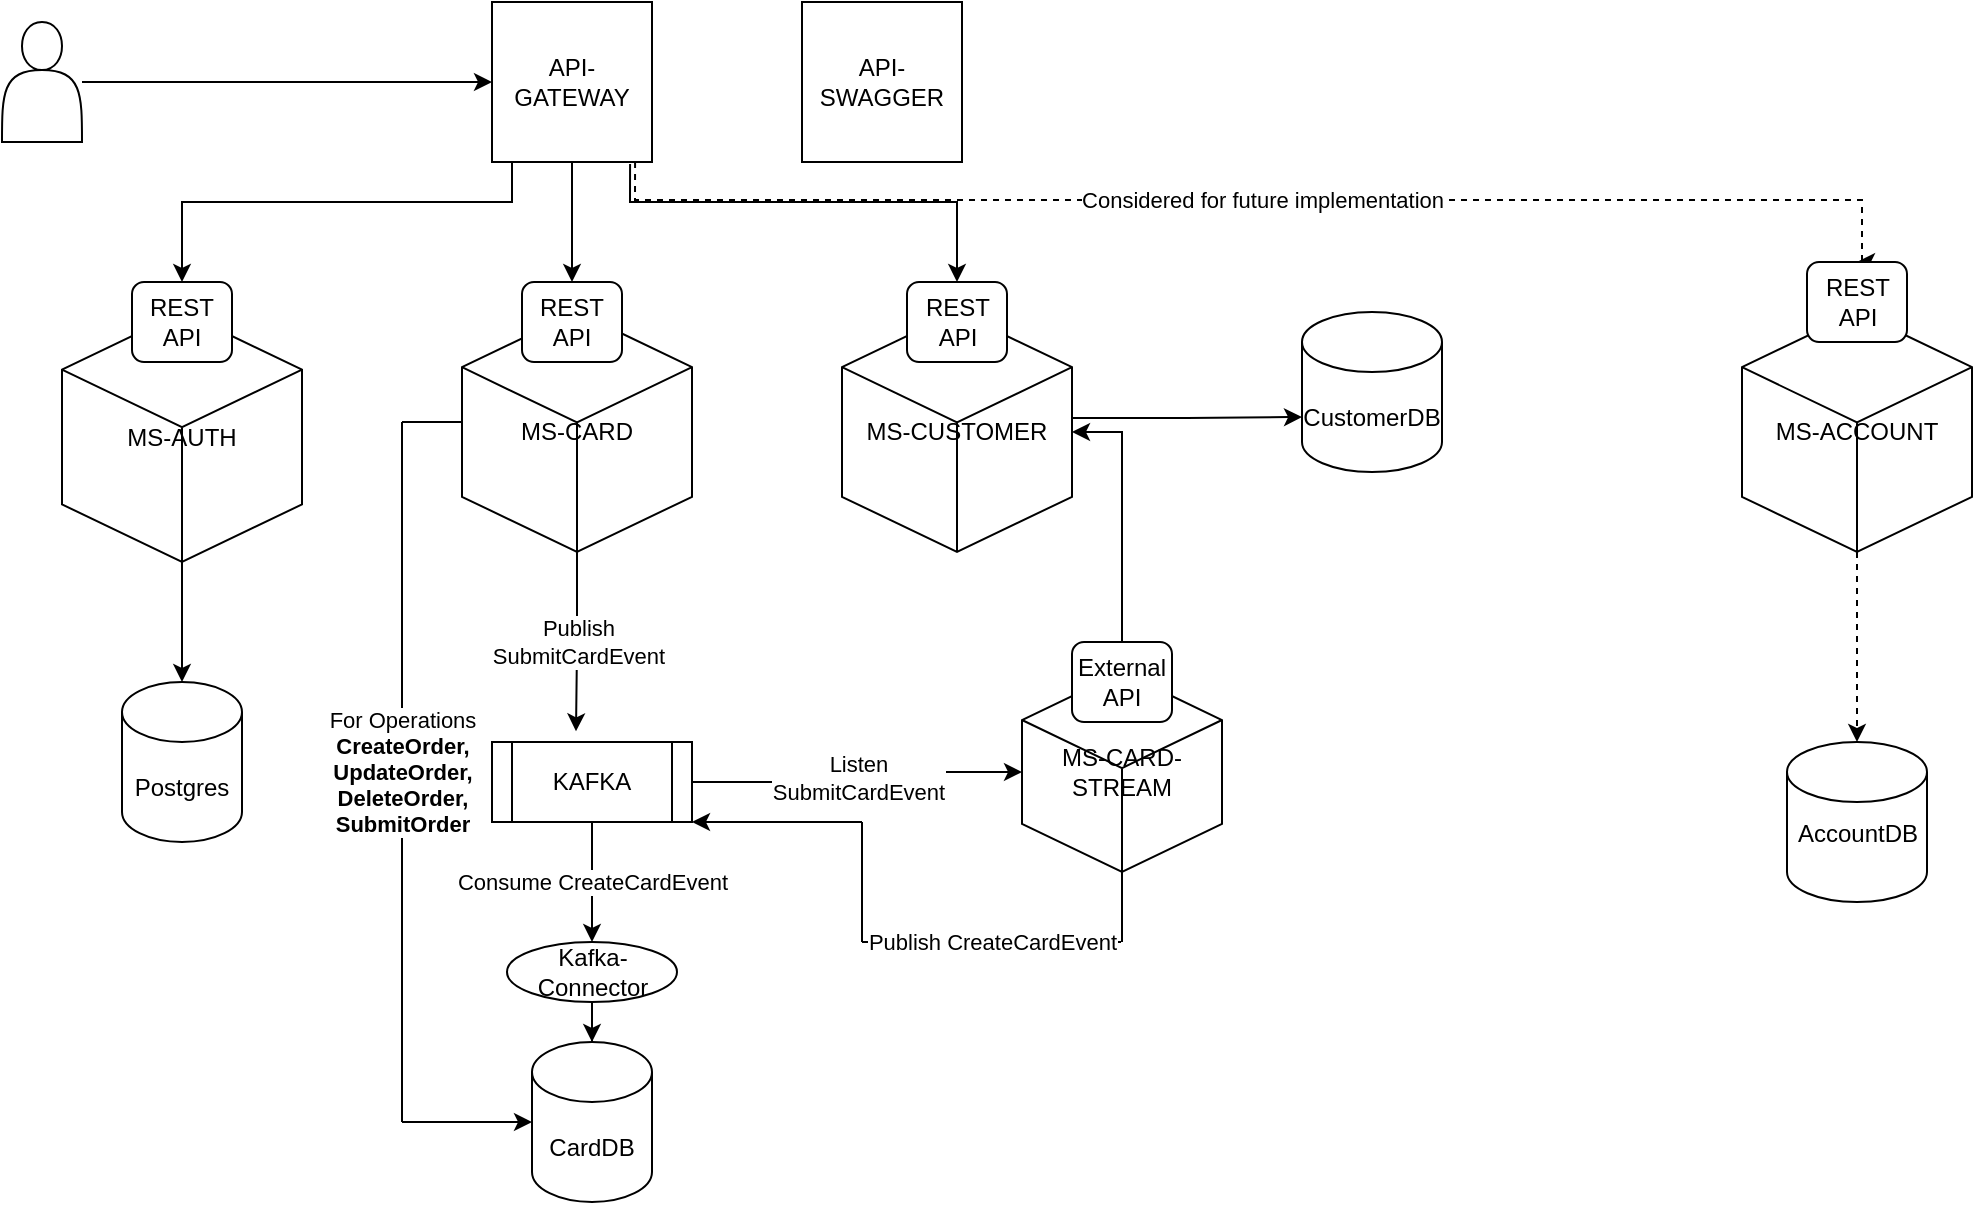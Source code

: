 <mxfile version="14.9.8" type="device"><diagram id="2XwgEFYf1Q1iWJ9xhkD3" name="Page-1"><mxGraphModel dx="1422" dy="910" grid="1" gridSize="10" guides="1" tooltips="1" connect="1" arrows="1" fold="1" page="1" pageScale="1" pageWidth="850" pageHeight="1100" math="0" shadow="0"><root><mxCell id="0"/><mxCell id="1" parent="0"/><mxCell id="sUmuk_wwj1PrFT1H8FIt-4" style="edgeStyle=orthogonalEdgeStyle;rounded=0;orthogonalLoop=1;jettySize=auto;html=1;" parent="1" source="sUmuk_wwj1PrFT1H8FIt-2" target="sUmuk_wwj1PrFT1H8FIt-3" edge="1"><mxGeometry relative="1" as="geometry"/></mxCell><mxCell id="sUmuk_wwj1PrFT1H8FIt-2" value="" style="shape=actor;whiteSpace=wrap;html=1;" parent="1" vertex="1"><mxGeometry x="110" y="10" width="40" height="60" as="geometry"/></mxCell><mxCell id="sUmuk_wwj1PrFT1H8FIt-21" style="edgeStyle=orthogonalEdgeStyle;rounded=0;orthogonalLoop=1;jettySize=auto;html=1;entryX=0.5;entryY=0;entryDx=0;entryDy=0;" parent="1" source="sUmuk_wwj1PrFT1H8FIt-3" target="sUmuk_wwj1PrFT1H8FIt-19" edge="1"><mxGeometry relative="1" as="geometry"/></mxCell><mxCell id="sUmuk_wwj1PrFT1H8FIt-3" value="API-GATEWAY" style="whiteSpace=wrap;html=1;aspect=fixed;" parent="1" vertex="1"><mxGeometry x="355" width="80" height="80" as="geometry"/></mxCell><mxCell id="sUmuk_wwj1PrFT1H8FIt-7" value="CardDB" style="shape=cylinder3;whiteSpace=wrap;html=1;boundedLbl=1;backgroundOutline=1;size=15;" parent="1" vertex="1"><mxGeometry x="375" y="520" width="60" height="80" as="geometry"/></mxCell><mxCell id="sUmuk_wwj1PrFT1H8FIt-11" style="edgeStyle=orthogonalEdgeStyle;rounded=0;orthogonalLoop=1;jettySize=auto;html=1;entryX=0.5;entryY=0;entryDx=0;entryDy=0;exitX=0.25;exitY=1;exitDx=0;exitDy=0;" parent="1" source="sUmuk_wwj1PrFT1H8FIt-3" target="sUmuk_wwj1PrFT1H8FIt-23" edge="1"><mxGeometry relative="1" as="geometry"><mxPoint x="345" y="60" as="sourcePoint"/><mxPoint x="195" y="150" as="targetPoint"/><Array as="points"><mxPoint x="365" y="100"/><mxPoint x="200" y="100"/></Array></mxGeometry></mxCell><mxCell id="sUmuk_wwj1PrFT1H8FIt-37" value="Publish&lt;br&gt;SubmitCardEvent" style="edgeStyle=orthogonalEdgeStyle;rounded=0;orthogonalLoop=1;jettySize=auto;html=1;entryX=0.42;entryY=-0.133;entryDx=0;entryDy=0;entryPerimeter=0;" parent="1" source="sUmuk_wwj1PrFT1H8FIt-12" target="sUmuk_wwj1PrFT1H8FIt-22" edge="1"><mxGeometry relative="1" as="geometry"/></mxCell><mxCell id="sUmuk_wwj1PrFT1H8FIt-12" value="MS-CARD" style="whiteSpace=wrap;html=1;shape=mxgraph.basic.isocube;isoAngle=15;" parent="1" vertex="1"><mxGeometry x="340" y="155" width="115" height="120" as="geometry"/></mxCell><mxCell id="sUmuk_wwj1PrFT1H8FIt-29" style="edgeStyle=orthogonalEdgeStyle;rounded=0;orthogonalLoop=1;jettySize=auto;html=1;entryX=0.5;entryY=0;entryDx=0;entryDy=0;entryPerimeter=0;" parent="1" source="sUmuk_wwj1PrFT1H8FIt-17" target="sUmuk_wwj1PrFT1H8FIt-28" edge="1"><mxGeometry relative="1" as="geometry"/></mxCell><mxCell id="sUmuk_wwj1PrFT1H8FIt-17" value="MS-AUTH" style="whiteSpace=wrap;html=1;shape=mxgraph.basic.isocube;isoAngle=15;" parent="1" vertex="1"><mxGeometry x="140" y="155" width="120" height="125" as="geometry"/></mxCell><mxCell id="sUmuk_wwj1PrFT1H8FIt-19" value="REST API" style="rounded=1;whiteSpace=wrap;html=1;" parent="1" vertex="1"><mxGeometry x="370" y="140" width="50" height="40" as="geometry"/></mxCell><mxCell id="U4PsyGeb0vJa3nz9YaK6-2" style="edgeStyle=orthogonalEdgeStyle;rounded=0;orthogonalLoop=1;jettySize=auto;html=1;entryX=0;entryY=0;entryDx=0;entryDy=52.5;entryPerimeter=0;exitX=0.991;exitY=0.442;exitDx=0;exitDy=0;exitPerimeter=0;" edge="1" parent="1" source="sUmuk_wwj1PrFT1H8FIt-20" target="U4PsyGeb0vJa3nz9YaK6-1"><mxGeometry relative="1" as="geometry"/></mxCell><mxCell id="sUmuk_wwj1PrFT1H8FIt-20" value="MS-CUSTOMER" style="whiteSpace=wrap;html=1;shape=mxgraph.basic.isocube;isoAngle=15;" parent="1" vertex="1"><mxGeometry x="530" y="155" width="115" height="120" as="geometry"/></mxCell><mxCell id="sUmuk_wwj1PrFT1H8FIt-39" value="Listen&lt;br&gt;SubmitCardEvent" style="edgeStyle=orthogonalEdgeStyle;rounded=0;orthogonalLoop=1;jettySize=auto;html=1;entryX=0;entryY=0.5;entryDx=0;entryDy=0;entryPerimeter=0;" parent="1" source="sUmuk_wwj1PrFT1H8FIt-22" target="sUmuk_wwj1PrFT1H8FIt-38" edge="1"><mxGeometry relative="1" as="geometry"/></mxCell><mxCell id="sUmuk_wwj1PrFT1H8FIt-53" value="Consume CreateCardEvent" style="edgeStyle=orthogonalEdgeStyle;rounded=0;orthogonalLoop=1;jettySize=auto;html=1;entryX=0.5;entryY=0;entryDx=0;entryDy=0;" parent="1" source="sUmuk_wwj1PrFT1H8FIt-22" target="sUmuk_wwj1PrFT1H8FIt-52" edge="1"><mxGeometry relative="1" as="geometry"/></mxCell><mxCell id="sUmuk_wwj1PrFT1H8FIt-22" value="KAFKA" style="shape=process;whiteSpace=wrap;html=1;backgroundOutline=1;" parent="1" vertex="1"><mxGeometry x="355" y="370" width="100" height="40" as="geometry"/></mxCell><mxCell id="sUmuk_wwj1PrFT1H8FIt-23" value="REST API" style="rounded=1;whiteSpace=wrap;html=1;" parent="1" vertex="1"><mxGeometry x="175" y="140" width="50" height="40" as="geometry"/></mxCell><mxCell id="sUmuk_wwj1PrFT1H8FIt-24" value="REST API" style="rounded=1;whiteSpace=wrap;html=1;" parent="1" vertex="1"><mxGeometry x="562.5" y="140" width="50" height="40" as="geometry"/></mxCell><mxCell id="sUmuk_wwj1PrFT1H8FIt-26" style="edgeStyle=orthogonalEdgeStyle;rounded=0;orthogonalLoop=1;jettySize=auto;html=1;entryX=0.5;entryY=0;entryDx=0;entryDy=0;exitX=0.863;exitY=1.013;exitDx=0;exitDy=0;exitPerimeter=0;" parent="1" source="sUmuk_wwj1PrFT1H8FIt-3" target="sUmuk_wwj1PrFT1H8FIt-24" edge="1"><mxGeometry relative="1" as="geometry"><mxPoint x="425" y="60" as="sourcePoint"/><mxPoint x="610" y="140" as="targetPoint"/><Array as="points"><mxPoint x="424" y="100"/><mxPoint x="588" y="100"/></Array></mxGeometry></mxCell><mxCell id="sUmuk_wwj1PrFT1H8FIt-27" value="API-SWAGGER" style="whiteSpace=wrap;html=1;aspect=fixed;" parent="1" vertex="1"><mxGeometry x="510" width="80" height="80" as="geometry"/></mxCell><mxCell id="sUmuk_wwj1PrFT1H8FIt-28" value="Postgres" style="shape=cylinder3;whiteSpace=wrap;html=1;boundedLbl=1;backgroundOutline=1;size=15;" parent="1" vertex="1"><mxGeometry x="170" y="340" width="60" height="80" as="geometry"/></mxCell><mxCell id="sUmuk_wwj1PrFT1H8FIt-32" value="" style="endArrow=none;html=1;" parent="1" edge="1"><mxGeometry width="50" height="50" relative="1" as="geometry"><mxPoint x="310" y="210" as="sourcePoint"/><mxPoint x="340" y="210" as="targetPoint"/></mxGeometry></mxCell><mxCell id="sUmuk_wwj1PrFT1H8FIt-34" value="For Operations&lt;br&gt;&lt;b&gt;CreateOrder,&lt;br&gt;UpdateOrder,&lt;br&gt;DeleteOrder,&lt;br&gt;SubmitOrder&lt;/b&gt;" style="endArrow=none;html=1;" parent="1" edge="1"><mxGeometry width="50" height="50" relative="1" as="geometry"><mxPoint x="310" y="560" as="sourcePoint"/><mxPoint x="310" y="210" as="targetPoint"/></mxGeometry></mxCell><mxCell id="sUmuk_wwj1PrFT1H8FIt-35" value="" style="endArrow=classic;html=1;entryX=0;entryY=0.5;entryDx=0;entryDy=0;entryPerimeter=0;" parent="1" target="sUmuk_wwj1PrFT1H8FIt-7" edge="1"><mxGeometry width="50" height="50" relative="1" as="geometry"><mxPoint x="310" y="560" as="sourcePoint"/><mxPoint x="360" y="470" as="targetPoint"/></mxGeometry></mxCell><mxCell id="sUmuk_wwj1PrFT1H8FIt-40" style="edgeStyle=orthogonalEdgeStyle;rounded=0;orthogonalLoop=1;jettySize=auto;html=1;entryX=1;entryY=0.5;entryDx=0;entryDy=0;entryPerimeter=0;exitX=0.5;exitY=0;exitDx=0;exitDy=0;" parent="1" source="U4PsyGeb0vJa3nz9YaK6-4" target="sUmuk_wwj1PrFT1H8FIt-20" edge="1"><mxGeometry relative="1" as="geometry"/></mxCell><mxCell id="sUmuk_wwj1PrFT1H8FIt-38" value="MS-CARD-STREAM" style="whiteSpace=wrap;html=1;shape=mxgraph.basic.isocube;isoAngle=15;" parent="1" vertex="1"><mxGeometry x="620" y="335" width="100" height="100" as="geometry"/></mxCell><mxCell id="sUmuk_wwj1PrFT1H8FIt-46" value="" style="endArrow=none;html=1;" parent="1" edge="1"><mxGeometry width="50" height="50" relative="1" as="geometry"><mxPoint x="670" y="435" as="sourcePoint"/><mxPoint x="670" y="470" as="targetPoint"/></mxGeometry></mxCell><mxCell id="sUmuk_wwj1PrFT1H8FIt-47" value="Publish CreateCardEvent" style="endArrow=none;html=1;" parent="1" edge="1"><mxGeometry width="50" height="50" relative="1" as="geometry"><mxPoint x="669.5" y="470" as="sourcePoint"/><mxPoint x="540" y="470" as="targetPoint"/></mxGeometry></mxCell><mxCell id="sUmuk_wwj1PrFT1H8FIt-49" value="" style="endArrow=none;html=1;" parent="1" edge="1"><mxGeometry width="50" height="50" relative="1" as="geometry"><mxPoint x="540" y="410" as="sourcePoint"/><mxPoint x="540" y="470" as="targetPoint"/></mxGeometry></mxCell><mxCell id="sUmuk_wwj1PrFT1H8FIt-51" value="" style="endArrow=classic;html=1;entryX=1;entryY=1;entryDx=0;entryDy=0;" parent="1" target="sUmuk_wwj1PrFT1H8FIt-22" edge="1"><mxGeometry width="50" height="50" relative="1" as="geometry"><mxPoint x="540" y="410" as="sourcePoint"/><mxPoint x="590" y="360" as="targetPoint"/></mxGeometry></mxCell><mxCell id="sUmuk_wwj1PrFT1H8FIt-54" style="edgeStyle=orthogonalEdgeStyle;rounded=0;orthogonalLoop=1;jettySize=auto;html=1;entryX=0.5;entryY=0;entryDx=0;entryDy=0;entryPerimeter=0;" parent="1" source="sUmuk_wwj1PrFT1H8FIt-52" target="sUmuk_wwj1PrFT1H8FIt-7" edge="1"><mxGeometry relative="1" as="geometry"/></mxCell><mxCell id="sUmuk_wwj1PrFT1H8FIt-52" value="Kafka-Connector" style="ellipse;whiteSpace=wrap;html=1;" parent="1" vertex="1"><mxGeometry x="362.5" y="470" width="85" height="30" as="geometry"/></mxCell><mxCell id="U4PsyGeb0vJa3nz9YaK6-1" value="CustomerDB" style="shape=cylinder3;whiteSpace=wrap;html=1;boundedLbl=1;backgroundOutline=1;size=15;" vertex="1" parent="1"><mxGeometry x="760" y="155" width="70" height="80" as="geometry"/></mxCell><mxCell id="U4PsyGeb0vJa3nz9YaK6-4" value="External&lt;br&gt;API" style="rounded=1;whiteSpace=wrap;html=1;" vertex="1" parent="1"><mxGeometry x="645" y="320" width="50" height="40" as="geometry"/></mxCell><mxCell id="U4PsyGeb0vJa3nz9YaK6-12" style="edgeStyle=orthogonalEdgeStyle;rounded=0;orthogonalLoop=1;jettySize=auto;html=1;entryX=0.5;entryY=0;entryDx=0;entryDy=0;entryPerimeter=0;dashed=1;" edge="1" parent="1" source="U4PsyGeb0vJa3nz9YaK6-6" target="U4PsyGeb0vJa3nz9YaK6-11"><mxGeometry relative="1" as="geometry"/></mxCell><mxCell id="U4PsyGeb0vJa3nz9YaK6-6" value="MS-ACCOUNT" style="whiteSpace=wrap;html=1;shape=mxgraph.basic.isocube;isoAngle=15;" vertex="1" parent="1"><mxGeometry x="980" y="155" width="115" height="120" as="geometry"/></mxCell><mxCell id="U4PsyGeb0vJa3nz9YaK6-8" value="Considered for future implementation&lt;br&gt;" style="edgeStyle=orthogonalEdgeStyle;rounded=0;orthogonalLoop=1;jettySize=auto;html=1;exitX=0.863;exitY=1.013;exitDx=0;exitDy=0;exitPerimeter=0;entryX=0.5;entryY=0;entryDx=0;entryDy=0;dashed=1;" edge="1" parent="1" target="U4PsyGeb0vJa3nz9YaK6-9"><mxGeometry relative="1" as="geometry"><mxPoint x="426.54" y="80.0" as="sourcePoint"/><mxPoint x="1050" y="90" as="targetPoint"/><Array as="points"><mxPoint x="427" y="99"/><mxPoint x="1040" y="99"/><mxPoint x="1040" y="130"/></Array></mxGeometry></mxCell><mxCell id="U4PsyGeb0vJa3nz9YaK6-9" value="REST API" style="rounded=1;whiteSpace=wrap;html=1;" vertex="1" parent="1"><mxGeometry x="1012.5" y="130" width="50" height="40" as="geometry"/></mxCell><mxCell id="U4PsyGeb0vJa3nz9YaK6-11" value="&lt;div&gt;AccountDB&lt;/div&gt;&lt;div&gt;&lt;br&gt;&lt;/div&gt;" style="shape=cylinder3;whiteSpace=wrap;html=1;boundedLbl=1;backgroundOutline=1;size=15;" vertex="1" parent="1"><mxGeometry x="1002.5" y="370" width="70" height="80" as="geometry"/></mxCell></root></mxGraphModel></diagram></mxfile>